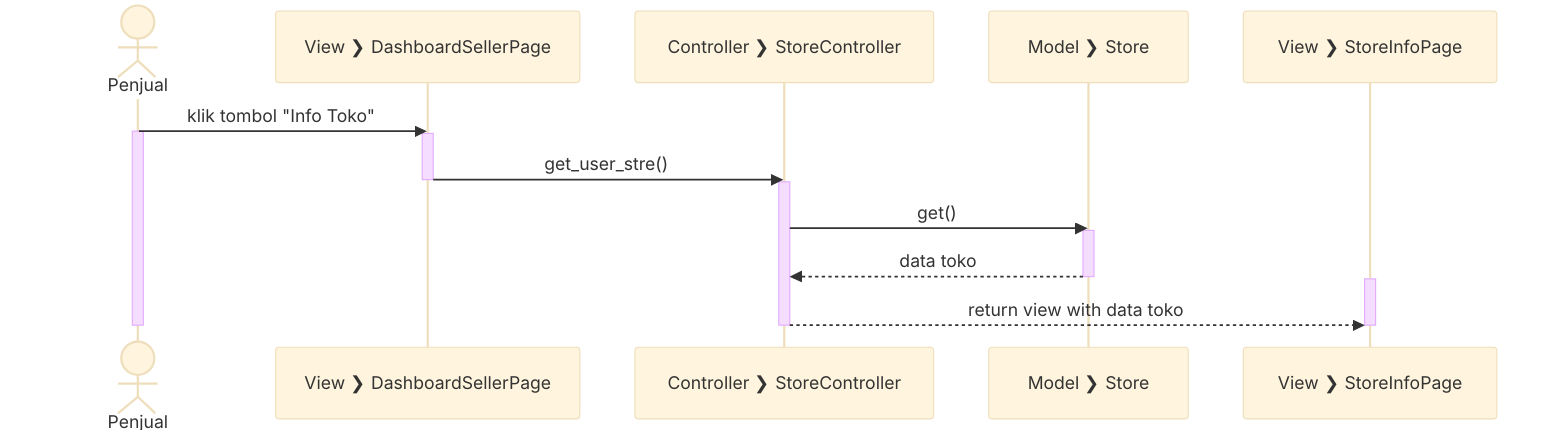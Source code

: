 %%{init: {'theme': 'base', 'themeVariables': { 'fontSize': '16px', 'fontFamily': 'Inter'}}}%%
sequenceDiagram
  actor Penjual
  participant V_DS as View #10095; DashboardSellerPage
  participant C_S as Controller #10095; StoreController
  participant M_S as Model #10095; Store
  participant V_S as View #10095; StoreInfoPage

  Penjual->>V_DS: klik tombol "Info Toko"

  activate Penjual
  activate V_DS

  V_DS->>C_S: get_user_stre()

  deactivate V_DS
  activate C_S

  C_S->>M_S: get()

  activate M_S

  M_S-->>C_S: data toko

  deactivate M_S

  activate V_S

  C_S-->>V_S: return view with data toko

  deactivate C_S
  deactivate V_S
  deactivate Penjual
